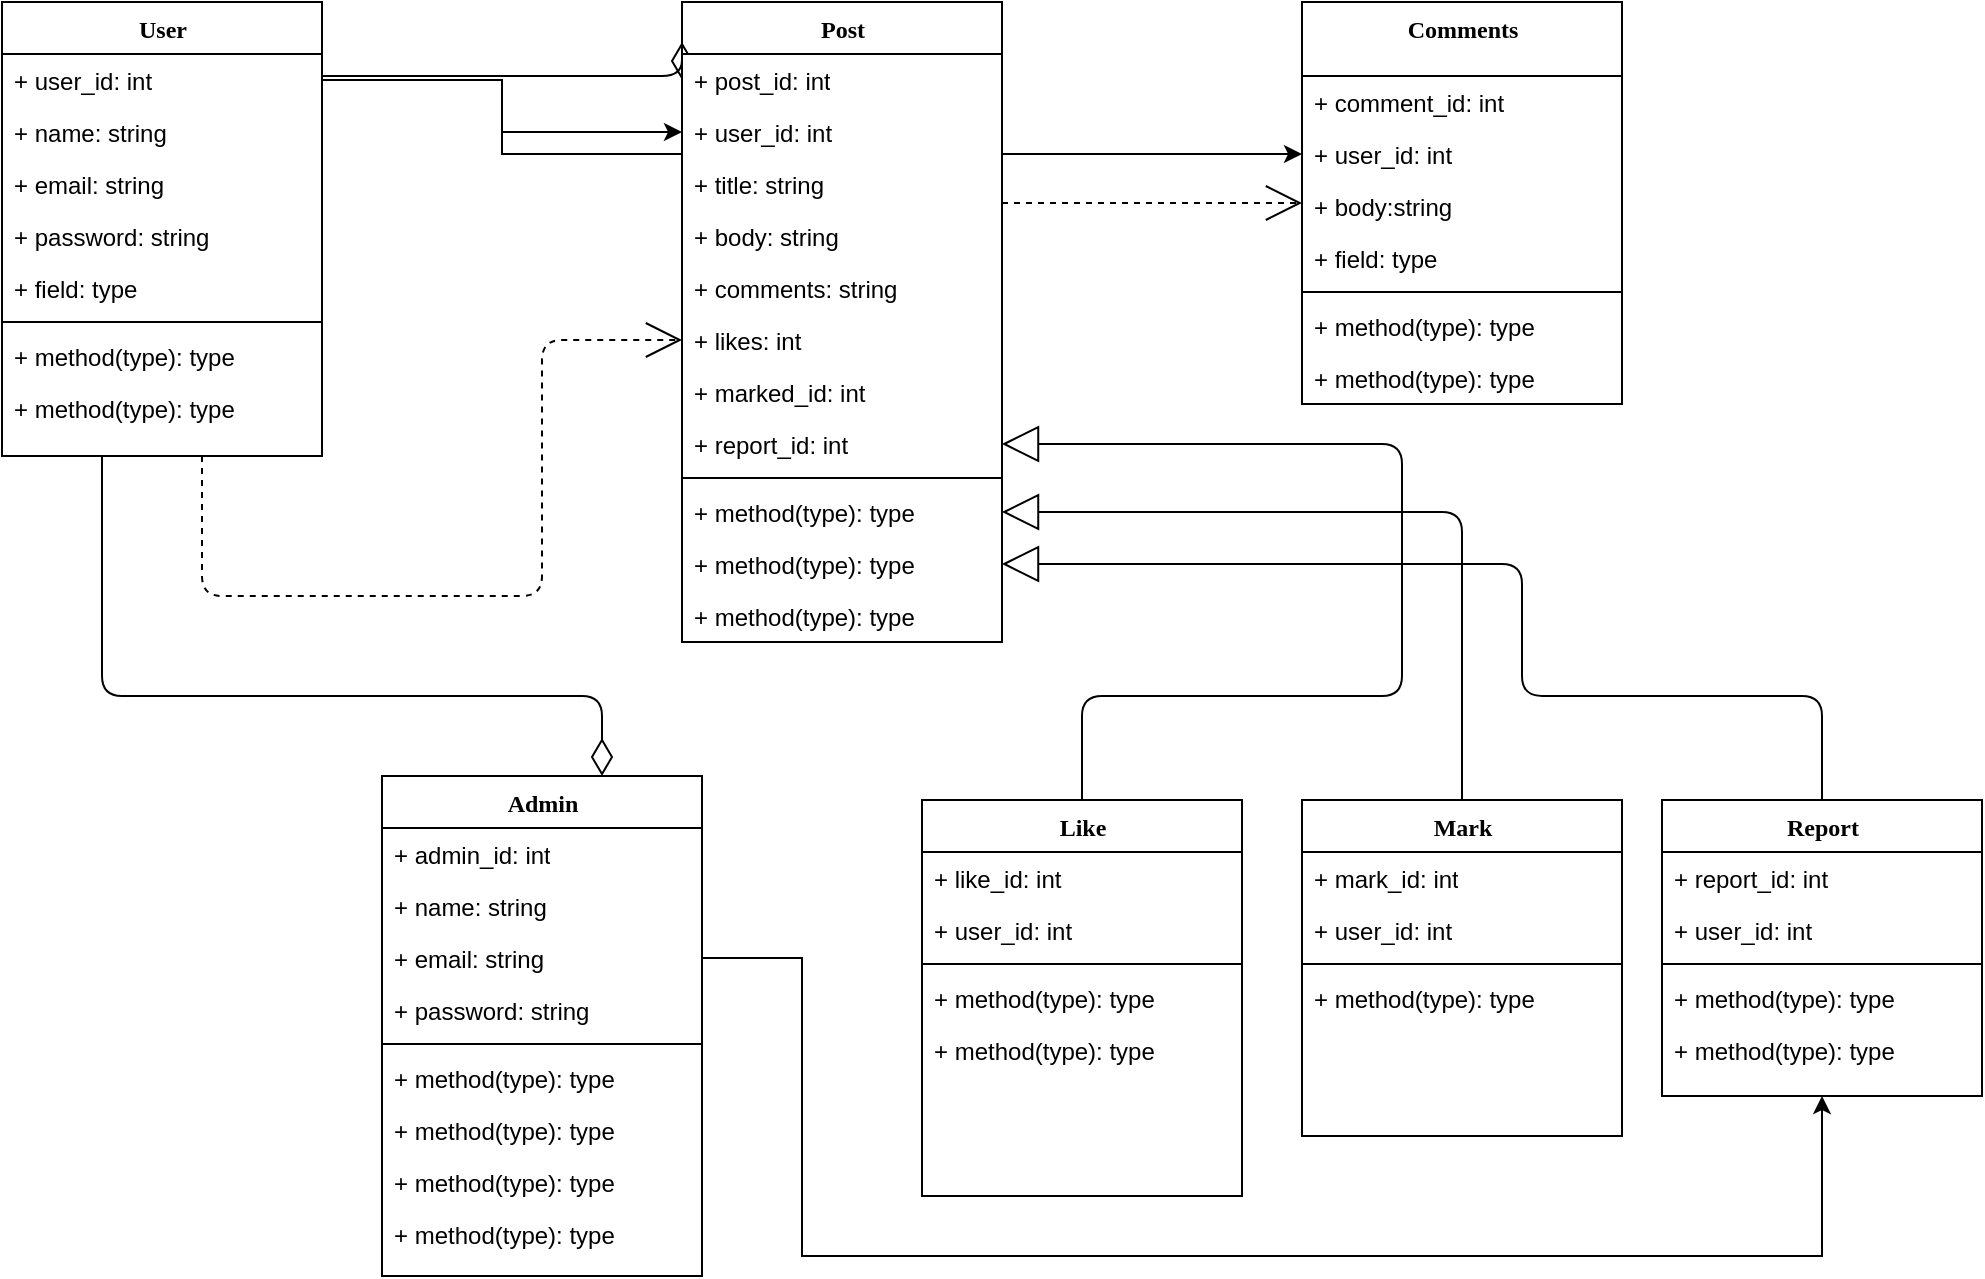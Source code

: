<mxfile version="13.6.6" type="github"><diagram id="9-3oYTB0LyY8mXLZ-X2i" name="Page-1"><mxGraphModel dx="782" dy="689" grid="1" gridSize="10" guides="1" tooltips="1" connect="1" arrows="1" fold="1" page="1" pageScale="1" pageWidth="850" pageHeight="1100" math="0" shadow="0"><root><mxCell id="0"/><mxCell id="1" parent="0"/><mxCell id="Q8qlONUapjMfBlG3u3vl-1" style="edgeStyle=orthogonalEdgeStyle;html=1;labelBackgroundColor=none;startFill=0;startSize=8;endArrow=open;endFill=0;endSize=16;fontFamily=Verdana;fontSize=12;dashed=1;entryX=0;entryY=0.5;entryDx=0;entryDy=0;" parent="1" source="Q8qlONUapjMfBlG3u3vl-3" target="Q8qlONUapjMfBlG3u3vl-19" edge="1"><mxGeometry relative="1" as="geometry"><Array as="points"><mxPoint x="110" y="327"/><mxPoint x="280" y="327"/><mxPoint x="280" y="199"/></Array></mxGeometry></mxCell><mxCell id="Q8qlONUapjMfBlG3u3vl-2" style="edgeStyle=orthogonalEdgeStyle;html=1;labelBackgroundColor=none;startFill=0;startSize=8;endArrow=diamondThin;endFill=0;endSize=16;fontFamily=Verdana;fontSize=12;" parent="1" source="Q8qlONUapjMfBlG3u3vl-3" target="Q8qlONUapjMfBlG3u3vl-57" edge="1"><mxGeometry relative="1" as="geometry"><Array as="points"><mxPoint x="60" y="377"/><mxPoint x="310" y="377"/></Array></mxGeometry></mxCell><mxCell id="Q8qlONUapjMfBlG3u3vl-12" style="edgeStyle=elbowEdgeStyle;html=1;labelBackgroundColor=none;startFill=0;startSize=8;endArrow=open;endFill=0;endSize=16;fontFamily=Verdana;fontSize=12;elbow=vertical;dashed=1;" parent="1" source="Q8qlONUapjMfBlG3u3vl-13" target="Q8qlONUapjMfBlG3u3vl-26" edge="1"><mxGeometry relative="1" as="geometry"/></mxCell><mxCell id="Q8qlONUapjMfBlG3u3vl-34" style="edgeStyle=orthogonalEdgeStyle;html=1;labelBackgroundColor=none;startFill=0;startSize=8;endArrow=block;endFill=0;endSize=16;fontFamily=Verdana;fontSize=12;" parent="1" source="Q8qlONUapjMfBlG3u3vl-35" target="Q8qlONUapjMfBlG3u3vl-21" edge="1"><mxGeometry relative="1" as="geometry"><Array as="points"><mxPoint x="550" y="377"/><mxPoint x="710" y="377"/><mxPoint x="710" y="251"/></Array></mxGeometry></mxCell><mxCell id="Q8qlONUapjMfBlG3u3vl-41" style="edgeStyle=orthogonalEdgeStyle;html=1;labelBackgroundColor=none;startFill=0;startSize=8;endArrow=block;endFill=0;endSize=16;fontFamily=Verdana;fontSize=12;entryX=1;entryY=0.5;entryDx=0;entryDy=0;" parent="1" source="Q8qlONUapjMfBlG3u3vl-42" target="Q8qlONUapjMfBlG3u3vl-23" edge="1"><mxGeometry relative="1" as="geometry"><Array as="points"><mxPoint x="740" y="285"/></Array></mxGeometry></mxCell><mxCell id="Q8qlONUapjMfBlG3u3vl-47" style="edgeStyle=orthogonalEdgeStyle;html=1;labelBackgroundColor=none;startFill=0;startSize=8;endArrow=block;endFill=0;endSize=16;fontFamily=Verdana;fontSize=12;entryX=1;entryY=0.5;entryDx=0;entryDy=0;" parent="1" source="Q8qlONUapjMfBlG3u3vl-48" target="Q8qlONUapjMfBlG3u3vl-24" edge="1"><mxGeometry relative="1" as="geometry"><Array as="points"><mxPoint x="920" y="377"/><mxPoint x="770" y="377"/><mxPoint x="770" y="311"/></Array></mxGeometry></mxCell><mxCell id="Q8qlONUapjMfBlG3u3vl-54" style="edgeStyle=elbowEdgeStyle;html=1;labelBackgroundColor=none;startFill=0;startSize=8;endArrow=diamondThin;endFill=0;endSize=16;fontFamily=Verdana;fontSize=12;elbow=vertical;entryX=0;entryY=0.5;entryDx=0;entryDy=0;" parent="1" source="Q8qlONUapjMfBlG3u3vl-3" target="Q8qlONUapjMfBlG3u3vl-14" edge="1"><mxGeometry relative="1" as="geometry"><mxPoint x="170" y="206.882" as="sourcePoint"/><mxPoint x="320" y="67" as="targetPoint"/><Array as="points"><mxPoint x="260" y="67"/><mxPoint x="350" y="67"/><mxPoint x="240" y="67"/><mxPoint x="220" y="147"/><mxPoint x="200" y="137"/></Array></mxGeometry></mxCell><mxCell id="Q8qlONUapjMfBlG3u3vl-55" style="edgeStyle=orthogonalEdgeStyle;rounded=0;orthogonalLoop=1;jettySize=auto;html=1;entryX=0;entryY=0.5;entryDx=0;entryDy=0;" parent="1" source="Q8qlONUapjMfBlG3u3vl-4" target="Q8qlONUapjMfBlG3u3vl-15" edge="1"><mxGeometry relative="1" as="geometry"/></mxCell><mxCell id="Q8qlONUapjMfBlG3u3vl-56" style="edgeStyle=orthogonalEdgeStyle;rounded=0;orthogonalLoop=1;jettySize=auto;html=1;entryX=0;entryY=0.5;entryDx=0;entryDy=0;" parent="1" source="Q8qlONUapjMfBlG3u3vl-4" target="Q8qlONUapjMfBlG3u3vl-28" edge="1"><mxGeometry relative="1" as="geometry"><Array as="points"><mxPoint x="260" y="69"/><mxPoint x="260" y="106"/></Array></mxGeometry></mxCell><mxCell id="Q8qlONUapjMfBlG3u3vl-67" style="edgeStyle=orthogonalEdgeStyle;rounded=0;orthogonalLoop=1;jettySize=auto;html=1;entryX=0.5;entryY=1;entryDx=0;entryDy=0;" parent="1" source="Q8qlONUapjMfBlG3u3vl-60" target="Q8qlONUapjMfBlG3u3vl-48" edge="1"><mxGeometry relative="1" as="geometry"><Array as="points"><mxPoint x="410" y="508"/><mxPoint x="410" y="657"/><mxPoint x="920" y="657"/></Array></mxGeometry></mxCell><mxCell id="Q8qlONUapjMfBlG3u3vl-3" value="User" style="swimlane;html=1;fontStyle=1;align=center;verticalAlign=top;childLayout=stackLayout;horizontal=1;startSize=26;horizontalStack=0;resizeParent=1;resizeLast=0;collapsible=1;marginBottom=0;swimlaneFillColor=#ffffff;rounded=0;shadow=0;comic=0;labelBackgroundColor=none;strokeWidth=1;fillColor=none;fontFamily=Verdana;fontSize=12" parent="1" vertex="1"><mxGeometry x="10" y="30" width="160" height="227" as="geometry"/></mxCell><mxCell id="Q8qlONUapjMfBlG3u3vl-4" value="+ user_id: int" style="text;html=1;strokeColor=none;fillColor=none;align=left;verticalAlign=top;spacingLeft=4;spacingRight=4;whiteSpace=wrap;overflow=hidden;rotatable=0;points=[[0,0.5],[1,0.5]];portConstraint=eastwest;" parent="Q8qlONUapjMfBlG3u3vl-3" vertex="1"><mxGeometry y="26" width="160" height="26" as="geometry"/></mxCell><mxCell id="Q8qlONUapjMfBlG3u3vl-5" value="+ name: string" style="text;html=1;strokeColor=none;fillColor=none;align=left;verticalAlign=top;spacingLeft=4;spacingRight=4;whiteSpace=wrap;overflow=hidden;rotatable=0;points=[[0,0.5],[1,0.5]];portConstraint=eastwest;" parent="Q8qlONUapjMfBlG3u3vl-3" vertex="1"><mxGeometry y="52" width="160" height="26" as="geometry"/></mxCell><mxCell id="Q8qlONUapjMfBlG3u3vl-6" value="+ email: string" style="text;html=1;strokeColor=none;fillColor=none;align=left;verticalAlign=top;spacingLeft=4;spacingRight=4;whiteSpace=wrap;overflow=hidden;rotatable=0;points=[[0,0.5],[1,0.5]];portConstraint=eastwest;" parent="Q8qlONUapjMfBlG3u3vl-3" vertex="1"><mxGeometry y="78" width="160" height="26" as="geometry"/></mxCell><mxCell id="Q8qlONUapjMfBlG3u3vl-7" value="+ password: string" style="text;html=1;strokeColor=none;fillColor=none;align=left;verticalAlign=top;spacingLeft=4;spacingRight=4;whiteSpace=wrap;overflow=hidden;rotatable=0;points=[[0,0.5],[1,0.5]];portConstraint=eastwest;" parent="Q8qlONUapjMfBlG3u3vl-3" vertex="1"><mxGeometry y="104" width="160" height="26" as="geometry"/></mxCell><mxCell id="Q8qlONUapjMfBlG3u3vl-8" value="+ field: type" style="text;html=1;strokeColor=none;fillColor=none;align=left;verticalAlign=top;spacingLeft=4;spacingRight=4;whiteSpace=wrap;overflow=hidden;rotatable=0;points=[[0,0.5],[1,0.5]];portConstraint=eastwest;" parent="Q8qlONUapjMfBlG3u3vl-3" vertex="1"><mxGeometry y="130" width="160" height="26" as="geometry"/></mxCell><mxCell id="Q8qlONUapjMfBlG3u3vl-9" value="" style="line;html=1;strokeWidth=1;fillColor=none;align=left;verticalAlign=middle;spacingTop=-1;spacingLeft=3;spacingRight=3;rotatable=0;labelPosition=right;points=[];portConstraint=eastwest;" parent="Q8qlONUapjMfBlG3u3vl-3" vertex="1"><mxGeometry y="156" width="160" height="8" as="geometry"/></mxCell><mxCell id="Q8qlONUapjMfBlG3u3vl-10" value="+ method(type): type" style="text;html=1;strokeColor=none;fillColor=none;align=left;verticalAlign=top;spacingLeft=4;spacingRight=4;whiteSpace=wrap;overflow=hidden;rotatable=0;points=[[0,0.5],[1,0.5]];portConstraint=eastwest;" parent="Q8qlONUapjMfBlG3u3vl-3" vertex="1"><mxGeometry y="164" width="160" height="26" as="geometry"/></mxCell><mxCell id="Q8qlONUapjMfBlG3u3vl-11" value="+ method(type): type" style="text;html=1;strokeColor=none;fillColor=none;align=left;verticalAlign=top;spacingLeft=4;spacingRight=4;whiteSpace=wrap;overflow=hidden;rotatable=0;points=[[0,0.5],[1,0.5]];portConstraint=eastwest;" parent="Q8qlONUapjMfBlG3u3vl-3" vertex="1"><mxGeometry y="190" width="160" height="26" as="geometry"/></mxCell><mxCell id="Q8qlONUapjMfBlG3u3vl-13" value="Post" style="swimlane;html=1;fontStyle=1;align=center;verticalAlign=top;childLayout=stackLayout;horizontal=1;startSize=26;horizontalStack=0;resizeParent=1;resizeLast=0;collapsible=1;marginBottom=0;swimlaneFillColor=#ffffff;rounded=0;shadow=0;comic=0;labelBackgroundColor=none;strokeWidth=1;fillColor=none;fontFamily=Verdana;fontSize=12" parent="1" vertex="1"><mxGeometry x="350" y="30" width="160" height="320" as="geometry"/></mxCell><mxCell id="Q8qlONUapjMfBlG3u3vl-14" value="+ post_id: int" style="text;html=1;strokeColor=none;fillColor=none;align=left;verticalAlign=top;spacingLeft=4;spacingRight=4;whiteSpace=wrap;overflow=hidden;rotatable=0;points=[[0,0.5],[1,0.5]];portConstraint=eastwest;" parent="Q8qlONUapjMfBlG3u3vl-13" vertex="1"><mxGeometry y="26" width="160" height="26" as="geometry"/></mxCell><mxCell id="Q8qlONUapjMfBlG3u3vl-15" value="+ user_id: int" style="text;html=1;strokeColor=none;fillColor=none;align=left;verticalAlign=top;spacingLeft=4;spacingRight=4;whiteSpace=wrap;overflow=hidden;rotatable=0;points=[[0,0.5],[1,0.5]];portConstraint=eastwest;" parent="Q8qlONUapjMfBlG3u3vl-13" vertex="1"><mxGeometry y="52" width="160" height="26" as="geometry"/></mxCell><mxCell id="Q8qlONUapjMfBlG3u3vl-16" value="+ title: string" style="text;html=1;strokeColor=none;fillColor=none;align=left;verticalAlign=top;spacingLeft=4;spacingRight=4;whiteSpace=wrap;overflow=hidden;rotatable=0;points=[[0,0.5],[1,0.5]];portConstraint=eastwest;" parent="Q8qlONUapjMfBlG3u3vl-13" vertex="1"><mxGeometry y="78" width="160" height="26" as="geometry"/></mxCell><mxCell id="Q8qlONUapjMfBlG3u3vl-17" value="+ body: string" style="text;html=1;strokeColor=none;fillColor=none;align=left;verticalAlign=top;spacingLeft=4;spacingRight=4;whiteSpace=wrap;overflow=hidden;rotatable=0;points=[[0,0.5],[1,0.5]];portConstraint=eastwest;" parent="Q8qlONUapjMfBlG3u3vl-13" vertex="1"><mxGeometry y="104" width="160" height="26" as="geometry"/></mxCell><mxCell id="Q8qlONUapjMfBlG3u3vl-18" value="+ comments: string" style="text;html=1;strokeColor=none;fillColor=none;align=left;verticalAlign=top;spacingLeft=4;spacingRight=4;whiteSpace=wrap;overflow=hidden;rotatable=0;points=[[0,0.5],[1,0.5]];portConstraint=eastwest;" parent="Q8qlONUapjMfBlG3u3vl-13" vertex="1"><mxGeometry y="130" width="160" height="26" as="geometry"/></mxCell><mxCell id="Q8qlONUapjMfBlG3u3vl-19" value="+ likes: int" style="text;html=1;strokeColor=none;fillColor=none;align=left;verticalAlign=top;spacingLeft=4;spacingRight=4;whiteSpace=wrap;overflow=hidden;rotatable=0;points=[[0,0.5],[1,0.5]];portConstraint=eastwest;" parent="Q8qlONUapjMfBlG3u3vl-13" vertex="1"><mxGeometry y="156" width="160" height="26" as="geometry"/></mxCell><mxCell id="Q8qlONUapjMfBlG3u3vl-20" value="+ marked_id: int" style="text;html=1;strokeColor=none;fillColor=none;align=left;verticalAlign=top;spacingLeft=4;spacingRight=4;whiteSpace=wrap;overflow=hidden;rotatable=0;points=[[0,0.5],[1,0.5]];portConstraint=eastwest;" parent="Q8qlONUapjMfBlG3u3vl-13" vertex="1"><mxGeometry y="182" width="160" height="26" as="geometry"/></mxCell><mxCell id="Q8qlONUapjMfBlG3u3vl-21" value="+ report_id: int" style="text;html=1;strokeColor=none;fillColor=none;align=left;verticalAlign=top;spacingLeft=4;spacingRight=4;whiteSpace=wrap;overflow=hidden;rotatable=0;points=[[0,0.5],[1,0.5]];portConstraint=eastwest;" parent="Q8qlONUapjMfBlG3u3vl-13" vertex="1"><mxGeometry y="208" width="160" height="26" as="geometry"/></mxCell><mxCell id="Q8qlONUapjMfBlG3u3vl-22" value="" style="line;html=1;strokeWidth=1;fillColor=none;align=left;verticalAlign=middle;spacingTop=-1;spacingLeft=3;spacingRight=3;rotatable=0;labelPosition=right;points=[];portConstraint=eastwest;" parent="Q8qlONUapjMfBlG3u3vl-13" vertex="1"><mxGeometry y="234" width="160" height="8" as="geometry"/></mxCell><mxCell id="Q8qlONUapjMfBlG3u3vl-23" value="+ method(type): type" style="text;html=1;strokeColor=none;fillColor=none;align=left;verticalAlign=top;spacingLeft=4;spacingRight=4;whiteSpace=wrap;overflow=hidden;rotatable=0;points=[[0,0.5],[1,0.5]];portConstraint=eastwest;" parent="Q8qlONUapjMfBlG3u3vl-13" vertex="1"><mxGeometry y="242" width="160" height="26" as="geometry"/></mxCell><mxCell id="Q8qlONUapjMfBlG3u3vl-24" value="+ method(type): type" style="text;html=1;strokeColor=none;fillColor=none;align=left;verticalAlign=top;spacingLeft=4;spacingRight=4;whiteSpace=wrap;overflow=hidden;rotatable=0;points=[[0,0.5],[1,0.5]];portConstraint=eastwest;" parent="Q8qlONUapjMfBlG3u3vl-13" vertex="1"><mxGeometry y="268" width="160" height="26" as="geometry"/></mxCell><mxCell id="Q8qlONUapjMfBlG3u3vl-25" value="+ method(type): type" style="text;html=1;strokeColor=none;fillColor=none;align=left;verticalAlign=top;spacingLeft=4;spacingRight=4;whiteSpace=wrap;overflow=hidden;rotatable=0;points=[[0,0.5],[1,0.5]];portConstraint=eastwest;" parent="Q8qlONUapjMfBlG3u3vl-13" vertex="1"><mxGeometry y="294" width="160" height="26" as="geometry"/></mxCell><mxCell id="Q8qlONUapjMfBlG3u3vl-26" value="Comments" style="swimlane;html=1;fontStyle=1;align=center;verticalAlign=top;childLayout=stackLayout;horizontal=1;startSize=37;horizontalStack=0;resizeParent=1;resizeLast=0;collapsible=1;marginBottom=0;swimlaneFillColor=#ffffff;rounded=0;shadow=0;comic=0;labelBackgroundColor=none;strokeWidth=1;fillColor=none;fontFamily=Verdana;fontSize=12" parent="1" vertex="1"><mxGeometry x="660" y="30" width="160" height="201" as="geometry"/></mxCell><mxCell id="Q8qlONUapjMfBlG3u3vl-27" value="+ comment_id: int" style="text;html=1;strokeColor=none;fillColor=none;align=left;verticalAlign=top;spacingLeft=4;spacingRight=4;whiteSpace=wrap;overflow=hidden;rotatable=0;points=[[0,0.5],[1,0.5]];portConstraint=eastwest;" parent="Q8qlONUapjMfBlG3u3vl-26" vertex="1"><mxGeometry y="37" width="160" height="26" as="geometry"/></mxCell><mxCell id="Q8qlONUapjMfBlG3u3vl-28" value="+ user_id: int" style="text;html=1;strokeColor=none;fillColor=none;align=left;verticalAlign=top;spacingLeft=4;spacingRight=4;whiteSpace=wrap;overflow=hidden;rotatable=0;points=[[0,0.5],[1,0.5]];portConstraint=eastwest;" parent="Q8qlONUapjMfBlG3u3vl-26" vertex="1"><mxGeometry y="63" width="160" height="26" as="geometry"/></mxCell><mxCell id="Q8qlONUapjMfBlG3u3vl-29" value="+ body:string" style="text;html=1;strokeColor=none;fillColor=none;align=left;verticalAlign=top;spacingLeft=4;spacingRight=4;whiteSpace=wrap;overflow=hidden;rotatable=0;points=[[0,0.5],[1,0.5]];portConstraint=eastwest;" parent="Q8qlONUapjMfBlG3u3vl-26" vertex="1"><mxGeometry y="89" width="160" height="26" as="geometry"/></mxCell><mxCell id="Q8qlONUapjMfBlG3u3vl-30" value="+ field: type" style="text;html=1;strokeColor=none;fillColor=none;align=left;verticalAlign=top;spacingLeft=4;spacingRight=4;whiteSpace=wrap;overflow=hidden;rotatable=0;points=[[0,0.5],[1,0.5]];portConstraint=eastwest;" parent="Q8qlONUapjMfBlG3u3vl-26" vertex="1"><mxGeometry y="115" width="160" height="26" as="geometry"/></mxCell><mxCell id="Q8qlONUapjMfBlG3u3vl-31" value="" style="line;html=1;strokeWidth=1;fillColor=none;align=left;verticalAlign=middle;spacingTop=-1;spacingLeft=3;spacingRight=3;rotatable=0;labelPosition=right;points=[];portConstraint=eastwest;" parent="Q8qlONUapjMfBlG3u3vl-26" vertex="1"><mxGeometry y="141" width="160" height="8" as="geometry"/></mxCell><mxCell id="Q8qlONUapjMfBlG3u3vl-32" value="+ method(type): type" style="text;html=1;strokeColor=none;fillColor=none;align=left;verticalAlign=top;spacingLeft=4;spacingRight=4;whiteSpace=wrap;overflow=hidden;rotatable=0;points=[[0,0.5],[1,0.5]];portConstraint=eastwest;" parent="Q8qlONUapjMfBlG3u3vl-26" vertex="1"><mxGeometry y="149" width="160" height="26" as="geometry"/></mxCell><mxCell id="Q8qlONUapjMfBlG3u3vl-33" value="+ method(type): type" style="text;html=1;strokeColor=none;fillColor=none;align=left;verticalAlign=top;spacingLeft=4;spacingRight=4;whiteSpace=wrap;overflow=hidden;rotatable=0;points=[[0,0.5],[1,0.5]];portConstraint=eastwest;" parent="Q8qlONUapjMfBlG3u3vl-26" vertex="1"><mxGeometry y="175" width="160" height="26" as="geometry"/></mxCell><mxCell id="Q8qlONUapjMfBlG3u3vl-35" value="Like" style="swimlane;html=1;fontStyle=1;align=center;verticalAlign=top;childLayout=stackLayout;horizontal=1;startSize=26;horizontalStack=0;resizeParent=1;resizeLast=0;collapsible=1;marginBottom=0;swimlaneFillColor=#ffffff;rounded=0;shadow=0;comic=0;labelBackgroundColor=none;strokeWidth=1;fillColor=none;fontFamily=Verdana;fontSize=12" parent="1" vertex="1"><mxGeometry x="470" y="429" width="160" height="198" as="geometry"/></mxCell><mxCell id="Q8qlONUapjMfBlG3u3vl-36" value="+ like_id: int" style="text;html=1;strokeColor=none;fillColor=none;align=left;verticalAlign=top;spacingLeft=4;spacingRight=4;whiteSpace=wrap;overflow=hidden;rotatable=0;points=[[0,0.5],[1,0.5]];portConstraint=eastwest;" parent="Q8qlONUapjMfBlG3u3vl-35" vertex="1"><mxGeometry y="26" width="160" height="26" as="geometry"/></mxCell><mxCell id="Q8qlONUapjMfBlG3u3vl-37" value="+ user_id: int" style="text;html=1;strokeColor=none;fillColor=none;align=left;verticalAlign=top;spacingLeft=4;spacingRight=4;whiteSpace=wrap;overflow=hidden;rotatable=0;points=[[0,0.5],[1,0.5]];portConstraint=eastwest;" parent="Q8qlONUapjMfBlG3u3vl-35" vertex="1"><mxGeometry y="52" width="160" height="26" as="geometry"/></mxCell><mxCell id="Q8qlONUapjMfBlG3u3vl-38" value="" style="line;html=1;strokeWidth=1;fillColor=none;align=left;verticalAlign=middle;spacingTop=-1;spacingLeft=3;spacingRight=3;rotatable=0;labelPosition=right;points=[];portConstraint=eastwest;" parent="Q8qlONUapjMfBlG3u3vl-35" vertex="1"><mxGeometry y="78" width="160" height="8" as="geometry"/></mxCell><mxCell id="Q8qlONUapjMfBlG3u3vl-39" value="+ method(type): type" style="text;html=1;strokeColor=none;fillColor=none;align=left;verticalAlign=top;spacingLeft=4;spacingRight=4;whiteSpace=wrap;overflow=hidden;rotatable=0;points=[[0,0.5],[1,0.5]];portConstraint=eastwest;" parent="Q8qlONUapjMfBlG3u3vl-35" vertex="1"><mxGeometry y="86" width="160" height="26" as="geometry"/></mxCell><mxCell id="Q8qlONUapjMfBlG3u3vl-40" value="+ method(type): type" style="text;html=1;strokeColor=none;fillColor=none;align=left;verticalAlign=top;spacingLeft=4;spacingRight=4;whiteSpace=wrap;overflow=hidden;rotatable=0;points=[[0,0.5],[1,0.5]];portConstraint=eastwest;" parent="Q8qlONUapjMfBlG3u3vl-35" vertex="1"><mxGeometry y="112" width="160" height="26" as="geometry"/></mxCell><mxCell id="Q8qlONUapjMfBlG3u3vl-42" value="Mark" style="swimlane;html=1;fontStyle=1;align=center;verticalAlign=top;childLayout=stackLayout;horizontal=1;startSize=26;horizontalStack=0;resizeParent=1;resizeLast=0;collapsible=1;marginBottom=0;swimlaneFillColor=#ffffff;rounded=0;shadow=0;comic=0;labelBackgroundColor=none;strokeWidth=1;fillColor=none;fontFamily=Verdana;fontSize=12" parent="1" vertex="1"><mxGeometry x="660" y="429" width="160" height="168" as="geometry"/></mxCell><mxCell id="Q8qlONUapjMfBlG3u3vl-43" value="+ mark_id: int" style="text;html=1;strokeColor=none;fillColor=none;align=left;verticalAlign=top;spacingLeft=4;spacingRight=4;whiteSpace=wrap;overflow=hidden;rotatable=0;points=[[0,0.5],[1,0.5]];portConstraint=eastwest;" parent="Q8qlONUapjMfBlG3u3vl-42" vertex="1"><mxGeometry y="26" width="160" height="26" as="geometry"/></mxCell><mxCell id="Q8qlONUapjMfBlG3u3vl-44" value="+ user_id: int" style="text;html=1;strokeColor=none;fillColor=none;align=left;verticalAlign=top;spacingLeft=4;spacingRight=4;whiteSpace=wrap;overflow=hidden;rotatable=0;points=[[0,0.5],[1,0.5]];portConstraint=eastwest;" parent="Q8qlONUapjMfBlG3u3vl-42" vertex="1"><mxGeometry y="52" width="160" height="26" as="geometry"/></mxCell><mxCell id="Q8qlONUapjMfBlG3u3vl-45" value="" style="line;html=1;strokeWidth=1;fillColor=none;align=left;verticalAlign=middle;spacingTop=-1;spacingLeft=3;spacingRight=3;rotatable=0;labelPosition=right;points=[];portConstraint=eastwest;" parent="Q8qlONUapjMfBlG3u3vl-42" vertex="1"><mxGeometry y="78" width="160" height="8" as="geometry"/></mxCell><mxCell id="Q8qlONUapjMfBlG3u3vl-46" value="+ method(type): type" style="text;html=1;strokeColor=none;fillColor=none;align=left;verticalAlign=top;spacingLeft=4;spacingRight=4;whiteSpace=wrap;overflow=hidden;rotatable=0;points=[[0,0.5],[1,0.5]];portConstraint=eastwest;" parent="Q8qlONUapjMfBlG3u3vl-42" vertex="1"><mxGeometry y="86" width="160" height="26" as="geometry"/></mxCell><mxCell id="Q8qlONUapjMfBlG3u3vl-48" value="Report" style="swimlane;html=1;fontStyle=1;align=center;verticalAlign=top;childLayout=stackLayout;horizontal=1;startSize=26;horizontalStack=0;resizeParent=1;resizeLast=0;collapsible=1;marginBottom=0;swimlaneFillColor=#ffffff;rounded=0;shadow=0;comic=0;labelBackgroundColor=none;strokeWidth=1;fillColor=none;fontFamily=Verdana;fontSize=12" parent="1" vertex="1"><mxGeometry x="840" y="429" width="160" height="148" as="geometry"/></mxCell><mxCell id="Q8qlONUapjMfBlG3u3vl-49" value="+ report_id: int" style="text;html=1;strokeColor=none;fillColor=none;align=left;verticalAlign=top;spacingLeft=4;spacingRight=4;whiteSpace=wrap;overflow=hidden;rotatable=0;points=[[0,0.5],[1,0.5]];portConstraint=eastwest;" parent="Q8qlONUapjMfBlG3u3vl-48" vertex="1"><mxGeometry y="26" width="160" height="26" as="geometry"/></mxCell><mxCell id="Q8qlONUapjMfBlG3u3vl-50" value="+ user_id: int" style="text;html=1;strokeColor=none;fillColor=none;align=left;verticalAlign=top;spacingLeft=4;spacingRight=4;whiteSpace=wrap;overflow=hidden;rotatable=0;points=[[0,0.5],[1,0.5]];portConstraint=eastwest;" parent="Q8qlONUapjMfBlG3u3vl-48" vertex="1"><mxGeometry y="52" width="160" height="26" as="geometry"/></mxCell><mxCell id="Q8qlONUapjMfBlG3u3vl-51" value="" style="line;html=1;strokeWidth=1;fillColor=none;align=left;verticalAlign=middle;spacingTop=-1;spacingLeft=3;spacingRight=3;rotatable=0;labelPosition=right;points=[];portConstraint=eastwest;" parent="Q8qlONUapjMfBlG3u3vl-48" vertex="1"><mxGeometry y="78" width="160" height="8" as="geometry"/></mxCell><mxCell id="Q8qlONUapjMfBlG3u3vl-52" value="+ method(type): type" style="text;html=1;strokeColor=none;fillColor=none;align=left;verticalAlign=top;spacingLeft=4;spacingRight=4;whiteSpace=wrap;overflow=hidden;rotatable=0;points=[[0,0.5],[1,0.5]];portConstraint=eastwest;" parent="Q8qlONUapjMfBlG3u3vl-48" vertex="1"><mxGeometry y="86" width="160" height="26" as="geometry"/></mxCell><mxCell id="Q8qlONUapjMfBlG3u3vl-53" value="+ method(type): type" style="text;html=1;strokeColor=none;fillColor=none;align=left;verticalAlign=top;spacingLeft=4;spacingRight=4;whiteSpace=wrap;overflow=hidden;rotatable=0;points=[[0,0.5],[1,0.5]];portConstraint=eastwest;" parent="Q8qlONUapjMfBlG3u3vl-48" vertex="1"><mxGeometry y="112" width="160" height="26" as="geometry"/></mxCell><mxCell id="Q8qlONUapjMfBlG3u3vl-57" value="Admin" style="swimlane;html=1;fontStyle=1;align=center;verticalAlign=top;childLayout=stackLayout;horizontal=1;startSize=26;horizontalStack=0;resizeParent=1;resizeLast=0;collapsible=1;marginBottom=0;swimlaneFillColor=#ffffff;rounded=0;shadow=0;comic=0;labelBackgroundColor=none;strokeWidth=1;fillColor=none;fontFamily=Verdana;fontSize=12" parent="1" vertex="1"><mxGeometry x="200" y="417" width="160" height="250" as="geometry"/></mxCell><mxCell id="Q8qlONUapjMfBlG3u3vl-58" value="+ admin_id: int" style="text;html=1;strokeColor=none;fillColor=none;align=left;verticalAlign=top;spacingLeft=4;spacingRight=4;whiteSpace=wrap;overflow=hidden;rotatable=0;points=[[0,0.5],[1,0.5]];portConstraint=eastwest;" parent="Q8qlONUapjMfBlG3u3vl-57" vertex="1"><mxGeometry y="26" width="160" height="26" as="geometry"/></mxCell><mxCell id="Q8qlONUapjMfBlG3u3vl-59" value="+ name: string" style="text;html=1;strokeColor=none;fillColor=none;align=left;verticalAlign=top;spacingLeft=4;spacingRight=4;whiteSpace=wrap;overflow=hidden;rotatable=0;points=[[0,0.5],[1,0.5]];portConstraint=eastwest;" parent="Q8qlONUapjMfBlG3u3vl-57" vertex="1"><mxGeometry y="52" width="160" height="26" as="geometry"/></mxCell><mxCell id="Q8qlONUapjMfBlG3u3vl-60" value="+ email: string" style="text;html=1;strokeColor=none;fillColor=none;align=left;verticalAlign=top;spacingLeft=4;spacingRight=4;whiteSpace=wrap;overflow=hidden;rotatable=0;points=[[0,0.5],[1,0.5]];portConstraint=eastwest;" parent="Q8qlONUapjMfBlG3u3vl-57" vertex="1"><mxGeometry y="78" width="160" height="26" as="geometry"/></mxCell><mxCell id="Q8qlONUapjMfBlG3u3vl-61" value="+ password: string" style="text;html=1;strokeColor=none;fillColor=none;align=left;verticalAlign=top;spacingLeft=4;spacingRight=4;whiteSpace=wrap;overflow=hidden;rotatable=0;points=[[0,0.5],[1,0.5]];portConstraint=eastwest;" parent="Q8qlONUapjMfBlG3u3vl-57" vertex="1"><mxGeometry y="104" width="160" height="26" as="geometry"/></mxCell><mxCell id="Q8qlONUapjMfBlG3u3vl-62" value="" style="line;html=1;strokeWidth=1;fillColor=none;align=left;verticalAlign=middle;spacingTop=-1;spacingLeft=3;spacingRight=3;rotatable=0;labelPosition=right;points=[];portConstraint=eastwest;" parent="Q8qlONUapjMfBlG3u3vl-57" vertex="1"><mxGeometry y="130" width="160" height="8" as="geometry"/></mxCell><mxCell id="Q8qlONUapjMfBlG3u3vl-63" value="+ method(type): type" style="text;html=1;strokeColor=none;fillColor=none;align=left;verticalAlign=top;spacingLeft=4;spacingRight=4;whiteSpace=wrap;overflow=hidden;rotatable=0;points=[[0,0.5],[1,0.5]];portConstraint=eastwest;" parent="Q8qlONUapjMfBlG3u3vl-57" vertex="1"><mxGeometry y="138" width="160" height="26" as="geometry"/></mxCell><mxCell id="Q8qlONUapjMfBlG3u3vl-64" value="+ method(type): type" style="text;html=1;strokeColor=none;fillColor=none;align=left;verticalAlign=top;spacingLeft=4;spacingRight=4;whiteSpace=wrap;overflow=hidden;rotatable=0;points=[[0,0.5],[1,0.5]];portConstraint=eastwest;" parent="Q8qlONUapjMfBlG3u3vl-57" vertex="1"><mxGeometry y="164" width="160" height="26" as="geometry"/></mxCell><mxCell id="Q8qlONUapjMfBlG3u3vl-65" value="+ method(type): type" style="text;html=1;strokeColor=none;fillColor=none;align=left;verticalAlign=top;spacingLeft=4;spacingRight=4;whiteSpace=wrap;overflow=hidden;rotatable=0;points=[[0,0.5],[1,0.5]];portConstraint=eastwest;" parent="Q8qlONUapjMfBlG3u3vl-57" vertex="1"><mxGeometry y="190" width="160" height="26" as="geometry"/></mxCell><mxCell id="Q8qlONUapjMfBlG3u3vl-66" value="+ method(type): type" style="text;html=1;strokeColor=none;fillColor=none;align=left;verticalAlign=top;spacingLeft=4;spacingRight=4;whiteSpace=wrap;overflow=hidden;rotatable=0;points=[[0,0.5],[1,0.5]];portConstraint=eastwest;" parent="Q8qlONUapjMfBlG3u3vl-57" vertex="1"><mxGeometry y="216" width="160" height="26" as="geometry"/></mxCell></root></mxGraphModel></diagram></mxfile>